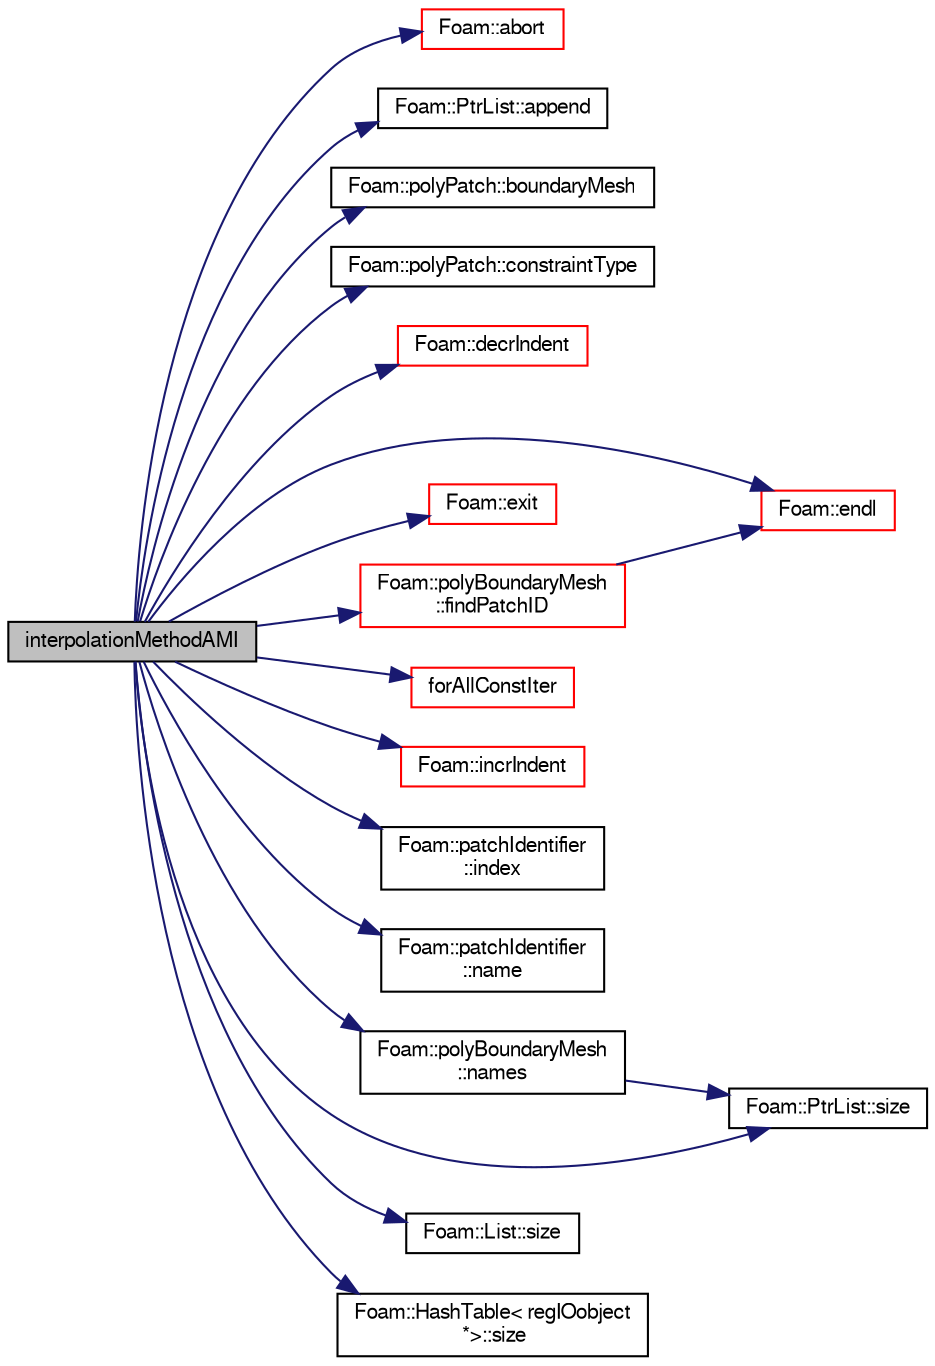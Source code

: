 digraph "interpolationMethodAMI"
{
  bgcolor="transparent";
  edge [fontname="FreeSans",fontsize="10",labelfontname="FreeSans",labelfontsize="10"];
  node [fontname="FreeSans",fontsize="10",shape=record];
  rankdir="LR";
  Node236 [label="interpolationMethodAMI",height=0.2,width=0.4,color="black", fillcolor="grey75", style="filled", fontcolor="black"];
  Node236 -> Node237 [color="midnightblue",fontsize="10",style="solid",fontname="FreeSans"];
  Node237 [label="Foam::abort",height=0.2,width=0.4,color="red",URL="$a21124.html#a447107a607d03e417307c203fa5fb44b"];
  Node236 -> Node280 [color="midnightblue",fontsize="10",style="solid",fontname="FreeSans"];
  Node280 [label="Foam::PtrList::append",height=0.2,width=0.4,color="black",URL="$a25914.html#ad3ca40917fc3faba0f9ebf2024972316",tooltip="Append an element at the end of the list. "];
  Node236 -> Node281 [color="midnightblue",fontsize="10",style="solid",fontname="FreeSans"];
  Node281 [label="Foam::polyPatch::boundaryMesh",height=0.2,width=0.4,color="black",URL="$a27478.html#a729e6b97bfa357ec46f60ff7f2e7779a",tooltip="Return boundaryMesh reference. "];
  Node236 -> Node282 [color="midnightblue",fontsize="10",style="solid",fontname="FreeSans"];
  Node282 [label="Foam::polyPatch::constraintType",height=0.2,width=0.4,color="black",URL="$a27478.html#a94d41891ba1cc56cdc7b1b2e76107c02",tooltip="Return true if the given type is a constraint type. "];
  Node236 -> Node283 [color="midnightblue",fontsize="10",style="solid",fontname="FreeSans"];
  Node283 [label="Foam::decrIndent",height=0.2,width=0.4,color="red",URL="$a21124.html#a1c3a44e035fae1cd9d5a4a60a7e1c32b",tooltip="Decrement the indent level. "];
  Node236 -> Node245 [color="midnightblue",fontsize="10",style="solid",fontname="FreeSans"];
  Node245 [label="Foam::endl",height=0.2,width=0.4,color="red",URL="$a21124.html#a2db8fe02a0d3909e9351bb4275b23ce4",tooltip="Add newline and flush stream. "];
  Node236 -> Node285 [color="midnightblue",fontsize="10",style="solid",fontname="FreeSans"];
  Node285 [label="Foam::exit",height=0.2,width=0.4,color="red",URL="$a21124.html#a06ca7250d8e89caf05243ec094843642"];
  Node236 -> Node289 [color="midnightblue",fontsize="10",style="solid",fontname="FreeSans"];
  Node289 [label="Foam::polyBoundaryMesh\l::findPatchID",height=0.2,width=0.4,color="red",URL="$a27402.html#ac89fe0aab9fe12bd4f0d3807495fe72b",tooltip="Find patch index given a name. "];
  Node289 -> Node245 [color="midnightblue",fontsize="10",style="solid",fontname="FreeSans"];
  Node236 -> Node293 [color="midnightblue",fontsize="10",style="solid",fontname="FreeSans"];
  Node293 [label="forAllConstIter",height=0.2,width=0.4,color="red",URL="$a38141.html#ae21e2836509b0fa7f7cedf6493b11b09"];
  Node236 -> Node545 [color="midnightblue",fontsize="10",style="solid",fontname="FreeSans"];
  Node545 [label="Foam::incrIndent",height=0.2,width=0.4,color="red",URL="$a21124.html#a5baff2b2334a238271b33f039e5dde5c",tooltip="Increment the indent level. "];
  Node236 -> Node551 [color="midnightblue",fontsize="10",style="solid",fontname="FreeSans"];
  Node551 [label="Foam::patchIdentifier\l::index",height=0.2,width=0.4,color="black",URL="$a27122.html#a4a438520bb14406481732edc13c119c7",tooltip="Return the index of this patch in the boundaryMesh. "];
  Node236 -> Node552 [color="midnightblue",fontsize="10",style="solid",fontname="FreeSans"];
  Node552 [label="Foam::patchIdentifier\l::name",height=0.2,width=0.4,color="black",URL="$a27122.html#acc80e00a8ac919288fb55bd14cc88bf6",tooltip="Return name. "];
  Node236 -> Node553 [color="midnightblue",fontsize="10",style="solid",fontname="FreeSans"];
  Node553 [label="Foam::polyBoundaryMesh\l::names",height=0.2,width=0.4,color="black",URL="$a27402.html#ada6aa4fc7adb36994dc5e27d319a3acc",tooltip="Return a list of patch names. "];
  Node553 -> Node554 [color="midnightblue",fontsize="10",style="solid",fontname="FreeSans"];
  Node554 [label="Foam::PtrList::size",height=0.2,width=0.4,color="black",URL="$a25914.html#a47b3bf30da1eb3ab8076b5fbe00e0494",tooltip="Return the number of elements in the PtrList. "];
  Node236 -> Node343 [color="midnightblue",fontsize="10",style="solid",fontname="FreeSans"];
  Node343 [label="Foam::List::size",height=0.2,width=0.4,color="black",URL="$a25694.html#a8a5f6fa29bd4b500caf186f60245b384",tooltip="Override size to be inconsistent with allocated storage. "];
  Node236 -> Node554 [color="midnightblue",fontsize="10",style="solid",fontname="FreeSans"];
  Node236 -> Node411 [color="midnightblue",fontsize="10",style="solid",fontname="FreeSans"];
  Node411 [label="Foam::HashTable\< regIOobject\l *\>::size",height=0.2,width=0.4,color="black",URL="$a25702.html#a47b3bf30da1eb3ab8076b5fbe00e0494",tooltip="Return number of elements in table. "];
}
